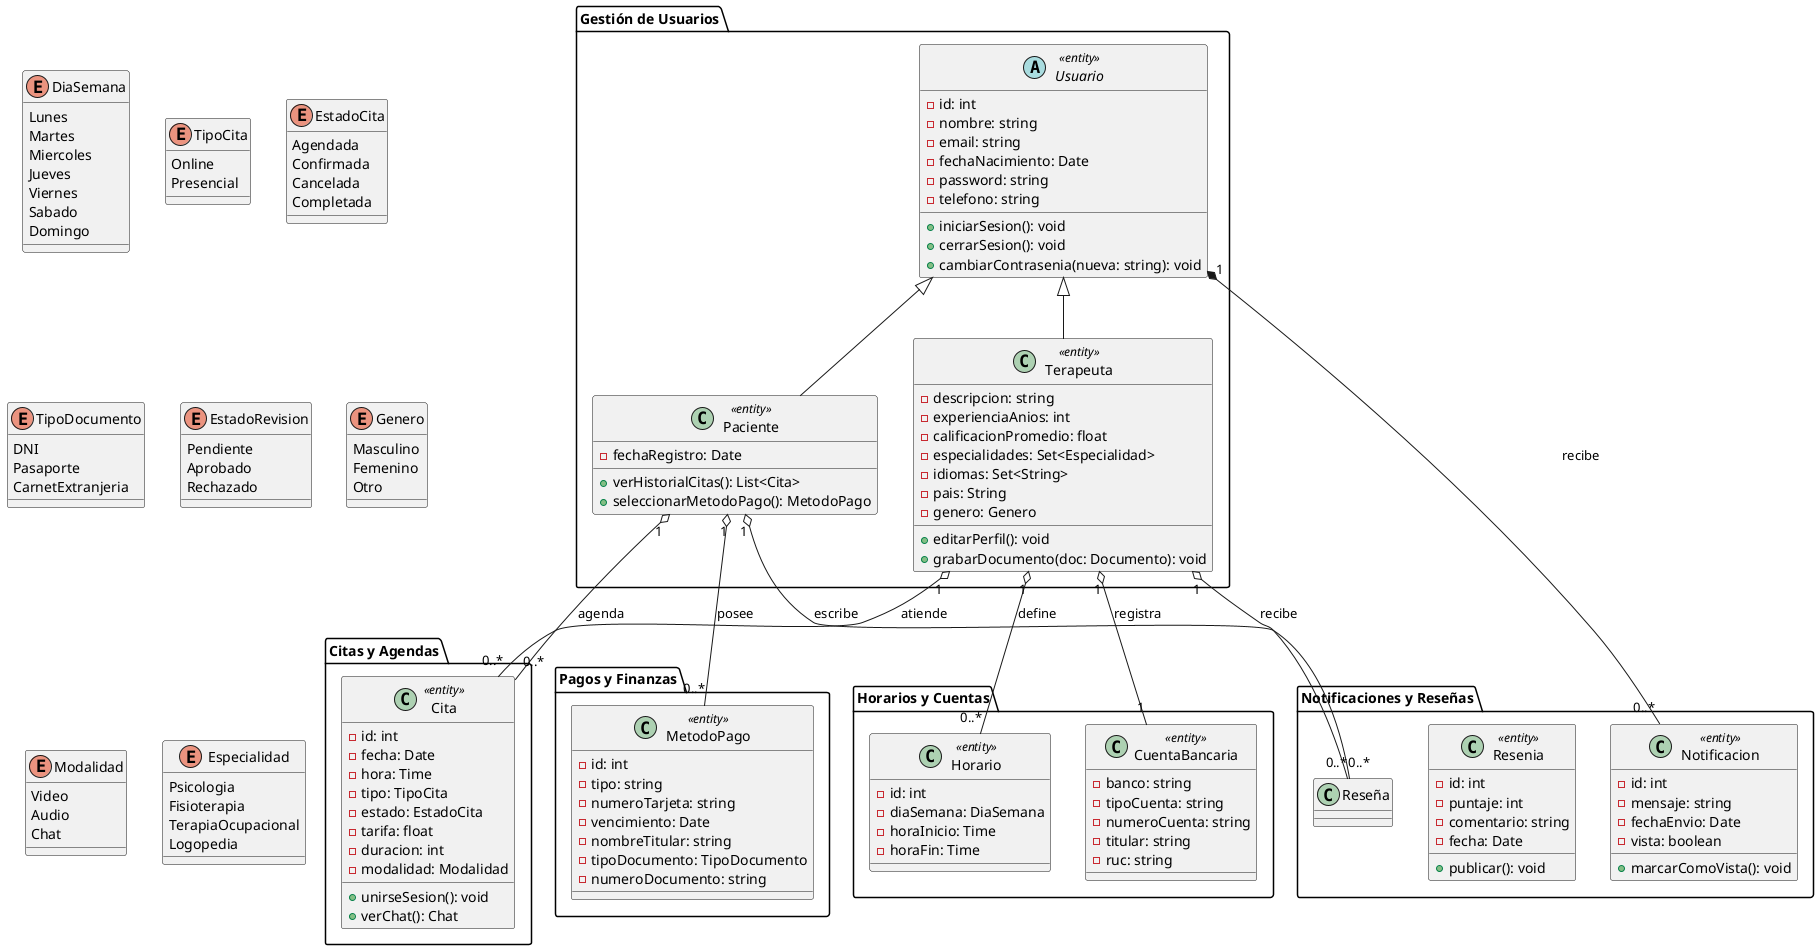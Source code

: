 @startuml DIAGRAMA DE CLASES - VERSIÓN 03

' === Definición de Enums ===

enum DiaSemana {
    Lunes
    Martes
    Miercoles
    Jueves
    Viernes
    Sabado
    Domingo
}

enum TipoCita {
    Online
    Presencial
}

enum EstadoCita {
    Agendada
    Confirmada
    Cancelada
    Completada
}

enum TipoDocumento {
    DNI
    Pasaporte
    CarnetExtranjeria
}

enum EstadoRevision {
    Pendiente
    Aprobado
    Rechazado
}

enum Genero {
    Masculino
    Femenino
    Otro
}

enum Modalidad {
    Video
    Audio
    Chat
}

enum Especialidad {
    Psicologia
    Fisioterapia
    TerapiaOcupacional
    Logopedia
}

' === Paquetes y Clases ===
package "Gestión de Usuarios" {
  abstract class Usuario <<entity>> {
      - id: int
      - nombre: string
      - email: string
      - fechaNacimiento: Date
      - password: string
      - telefono: string

      + iniciarSesion(): void
      + cerrarSesion(): void
      + cambiarContrasenia(nueva: string): void
  }

  class Paciente <<entity>> {
      - fechaRegistro: Date

      + verHistorialCitas(): List<Cita>
      + seleccionarMetodoPago(): MetodoPago
  }

  class Terapeuta <<entity>> {
      - descripcion: string
      - experienciaAnios: int
      - calificacionPromedio: float
      - especialidades: Set<Especialidad>
      - idiomas: Set<String>
      - pais: String
      - genero: Genero

      + editarPerfil(): void
      + grabarDocumento(doc: Documento): void
  }

  Usuario <|-- Paciente
  Usuario <|-- Terapeuta
}

package "Citas y Agendas" {
  class Cita <<entity>> {
      - id: int
      - fecha: Date
      - hora: Time
      - tipo: TipoCita
      - estado: EstadoCita
      - tarifa: float
      - duracion: int
      - modalidad: Modalidad

      + unirseSesion(): void
      + verChat(): Chat
  }

  Paciente "1" o-- "0..*" Cita    : agenda
  Terapeuta "1" o-- "0..*" Cita   : atiende
}

package "Notificaciones y Reseñas" {
  class Notificacion <<entity>> {
      - id: int
      - mensaje: string
      - fechaEnvio: Date
      - vista: boolean

      + marcarComoVista(): void
  }
  Usuario "1" *-- "0..*" Notificacion : recibe

  class Resenia <<entity>> {
      - id: int
      - puntaje: int
      - comentario: string
      - fecha: Date

      + publicar(): void
  }
  Paciente "1" o-- "0..*" Reseña    : escribe
  Terapeuta "1" o-- "0..*" Reseña   : recibe
}

package "Pagos y Finanzas" {
  class MetodoPago <<entity>> {
      - id: int
      - tipo: string
      - numeroTarjeta: string
      - vencimiento: Date
      - nombreTitular: string
      - tipoDocumento: TipoDocumento
      - numeroDocumento: string
  }
  Paciente "1" o-- "0..*" MetodoPago : posee
}

package "Horarios y Cuentas" {
  class Horario <<entity>> {
      - id: int
      - diaSemana: DiaSemana
      - horaInicio: Time
      - horaFin: Time
  }
  Terapeuta "1" o-- "0..*" Horario : define

  class CuentaBancaria <<entity>> {
      - banco: string
      - tipoCuenta: string
      - numeroCuenta: string
      - titular: string
      - ruc: string
  }
  Terapeuta "1" o-- "1" CuentaBancaria : registra
}
@enduml
